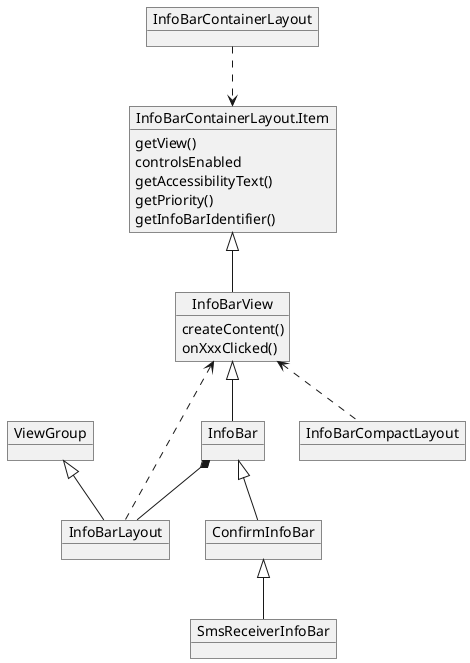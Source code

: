 @startuml

object ViewGroup
object InfoBarContainerLayout
object "InfoBarContainerLayout.Item" as IBCL_Item {
  getView()
  controlsEnabled
  getAccessibilityText()
  getPriority()
  getInfoBarIdentifier()
}
object InfoBarView {
  createContent()
  onXxxClicked()
}
object InfoBar
object InfoBarLayout
object InfoBarCompactLayout

object ConfirmInfoBar
object SmsReceiverInfoBar

InfoBarContainerLayout ..> IBCL_Item
IBCL_Item <|-- InfoBarView
InfoBarView <|-- InfoBar
InfoBar <|-- ConfirmInfoBar
ConfirmInfoBar <|-- SmsReceiverInfoBar
InfoBar *-- InfoBarLayout
InfoBarLayout .up.> InfoBarView
InfoBarCompactLayout .up.> InfoBarView
ViewGroup <|-- InfoBarLayout
@enduml